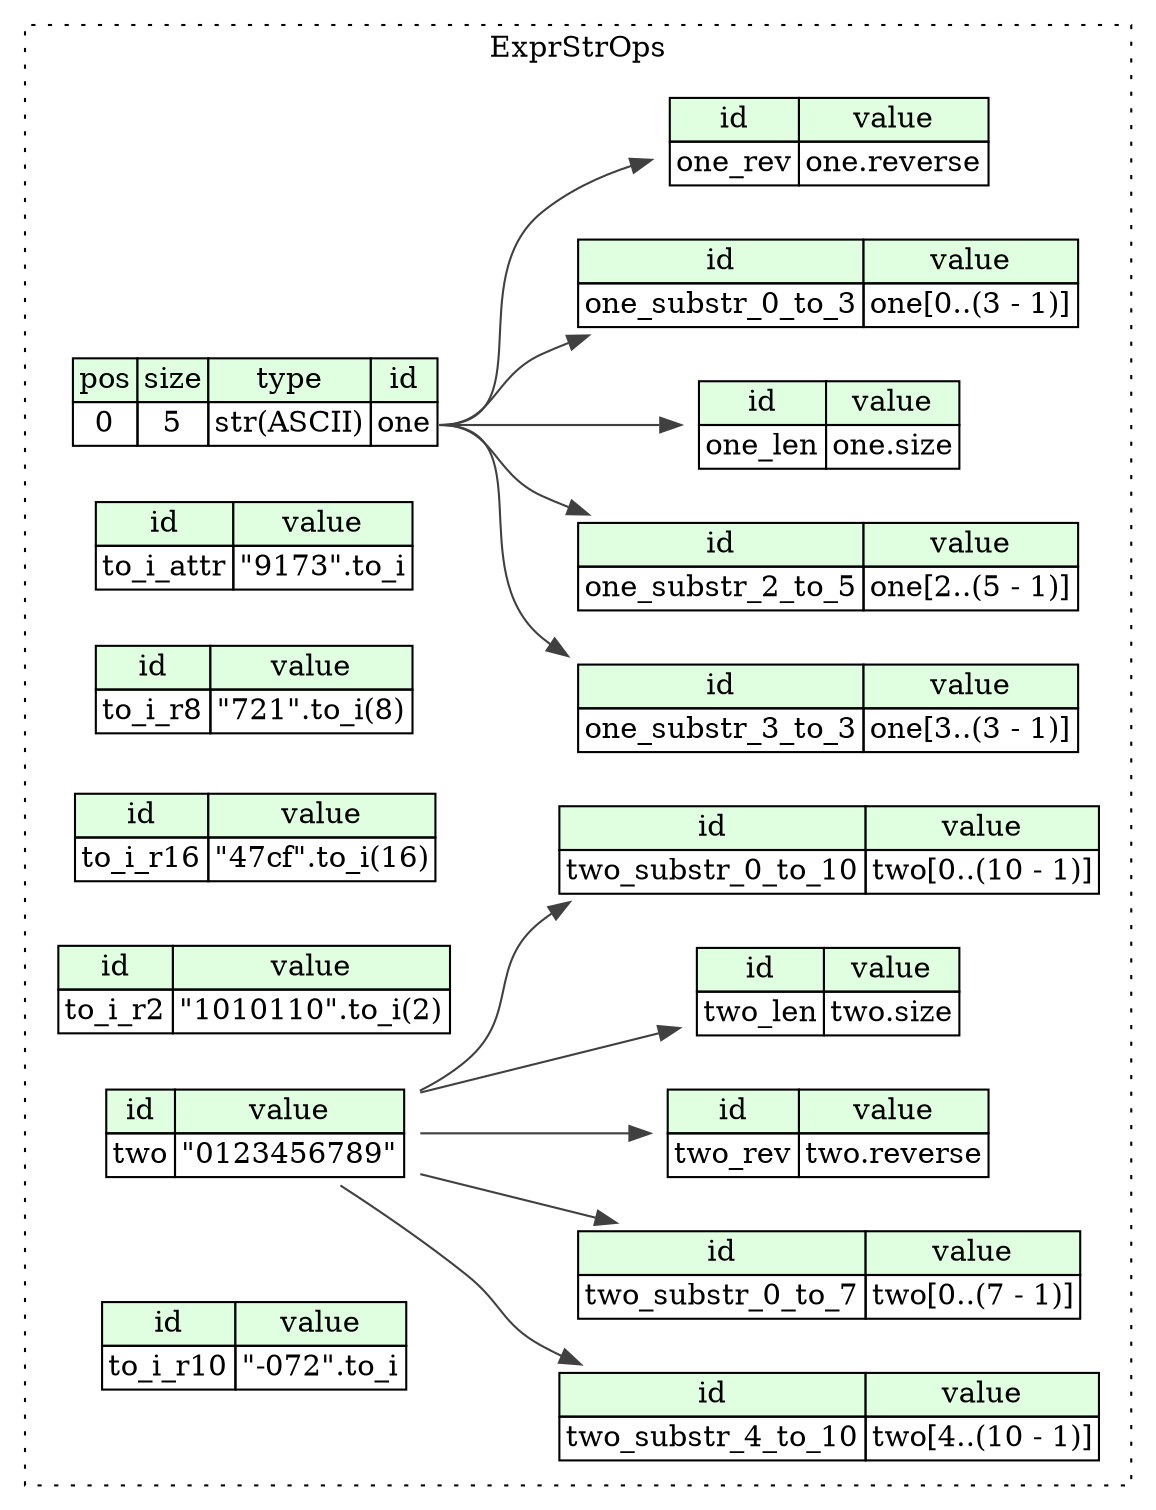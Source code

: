 digraph {
	rankdir=LR;
	node [shape=plaintext];
	subgraph cluster__expr_str_ops {
		label="ExprStrOps";
		graph[style=dotted];

		expr_str_ops__seq [label=<<TABLE BORDER="0" CELLBORDER="1" CELLSPACING="0">
			<TR><TD BGCOLOR="#E0FFE0">pos</TD><TD BGCOLOR="#E0FFE0">size</TD><TD BGCOLOR="#E0FFE0">type</TD><TD BGCOLOR="#E0FFE0">id</TD></TR>
			<TR><TD PORT="one_pos">0</TD><TD PORT="one_size">5</TD><TD>str(ASCII)</TD><TD PORT="one_type">one</TD></TR>
		</TABLE>>];
		expr_str_ops__inst__one_substr_3_to_3 [label=<<TABLE BORDER="0" CELLBORDER="1" CELLSPACING="0">
			<TR><TD BGCOLOR="#E0FFE0">id</TD><TD BGCOLOR="#E0FFE0">value</TD></TR>
			<TR><TD>one_substr_3_to_3</TD><TD>one[3..(3 - 1)]</TD></TR>
		</TABLE>>];
		expr_str_ops__inst__two_substr_4_to_10 [label=<<TABLE BORDER="0" CELLBORDER="1" CELLSPACING="0">
			<TR><TD BGCOLOR="#E0FFE0">id</TD><TD BGCOLOR="#E0FFE0">value</TD></TR>
			<TR><TD>two_substr_4_to_10</TD><TD>two[4..(10 - 1)]</TD></TR>
		</TABLE>>];
		expr_str_ops__inst__to_i_attr [label=<<TABLE BORDER="0" CELLBORDER="1" CELLSPACING="0">
			<TR><TD BGCOLOR="#E0FFE0">id</TD><TD BGCOLOR="#E0FFE0">value</TD></TR>
			<TR><TD>to_i_attr</TD><TD>&quot;9173&quot;.to_i</TD></TR>
		</TABLE>>];
		expr_str_ops__inst__two_substr_0_to_7 [label=<<TABLE BORDER="0" CELLBORDER="1" CELLSPACING="0">
			<TR><TD BGCOLOR="#E0FFE0">id</TD><TD BGCOLOR="#E0FFE0">value</TD></TR>
			<TR><TD>two_substr_0_to_7</TD><TD>two[0..(7 - 1)]</TD></TR>
		</TABLE>>];
		expr_str_ops__inst__one_substr_2_to_5 [label=<<TABLE BORDER="0" CELLBORDER="1" CELLSPACING="0">
			<TR><TD BGCOLOR="#E0FFE0">id</TD><TD BGCOLOR="#E0FFE0">value</TD></TR>
			<TR><TD>one_substr_2_to_5</TD><TD>one[2..(5 - 1)]</TD></TR>
		</TABLE>>];
		expr_str_ops__inst__two_rev [label=<<TABLE BORDER="0" CELLBORDER="1" CELLSPACING="0">
			<TR><TD BGCOLOR="#E0FFE0">id</TD><TD BGCOLOR="#E0FFE0">value</TD></TR>
			<TR><TD>two_rev</TD><TD>two.reverse</TD></TR>
		</TABLE>>];
		expr_str_ops__inst__two_len [label=<<TABLE BORDER="0" CELLBORDER="1" CELLSPACING="0">
			<TR><TD BGCOLOR="#E0FFE0">id</TD><TD BGCOLOR="#E0FFE0">value</TD></TR>
			<TR><TD>two_len</TD><TD>two.size</TD></TR>
		</TABLE>>];
		expr_str_ops__inst__one_len [label=<<TABLE BORDER="0" CELLBORDER="1" CELLSPACING="0">
			<TR><TD BGCOLOR="#E0FFE0">id</TD><TD BGCOLOR="#E0FFE0">value</TD></TR>
			<TR><TD>one_len</TD><TD>one.size</TD></TR>
		</TABLE>>];
		expr_str_ops__inst__to_i_r8 [label=<<TABLE BORDER="0" CELLBORDER="1" CELLSPACING="0">
			<TR><TD BGCOLOR="#E0FFE0">id</TD><TD BGCOLOR="#E0FFE0">value</TD></TR>
			<TR><TD>to_i_r8</TD><TD>&quot;721&quot;.to_i(8)</TD></TR>
		</TABLE>>];
		expr_str_ops__inst__to_i_r16 [label=<<TABLE BORDER="0" CELLBORDER="1" CELLSPACING="0">
			<TR><TD BGCOLOR="#E0FFE0">id</TD><TD BGCOLOR="#E0FFE0">value</TD></TR>
			<TR><TD>to_i_r16</TD><TD>&quot;47cf&quot;.to_i(16)</TD></TR>
		</TABLE>>];
		expr_str_ops__inst__to_i_r2 [label=<<TABLE BORDER="0" CELLBORDER="1" CELLSPACING="0">
			<TR><TD BGCOLOR="#E0FFE0">id</TD><TD BGCOLOR="#E0FFE0">value</TD></TR>
			<TR><TD>to_i_r2</TD><TD>&quot;1010110&quot;.to_i(2)</TD></TR>
		</TABLE>>];
		expr_str_ops__inst__two [label=<<TABLE BORDER="0" CELLBORDER="1" CELLSPACING="0">
			<TR><TD BGCOLOR="#E0FFE0">id</TD><TD BGCOLOR="#E0FFE0">value</TD></TR>
			<TR><TD>two</TD><TD>&quot;0123456789&quot;</TD></TR>
		</TABLE>>];
		expr_str_ops__inst__one_substr_0_to_3 [label=<<TABLE BORDER="0" CELLBORDER="1" CELLSPACING="0">
			<TR><TD BGCOLOR="#E0FFE0">id</TD><TD BGCOLOR="#E0FFE0">value</TD></TR>
			<TR><TD>one_substr_0_to_3</TD><TD>one[0..(3 - 1)]</TD></TR>
		</TABLE>>];
		expr_str_ops__inst__to_i_r10 [label=<<TABLE BORDER="0" CELLBORDER="1" CELLSPACING="0">
			<TR><TD BGCOLOR="#E0FFE0">id</TD><TD BGCOLOR="#E0FFE0">value</TD></TR>
			<TR><TD>to_i_r10</TD><TD>&quot;-072&quot;.to_i</TD></TR>
		</TABLE>>];
		expr_str_ops__inst__one_rev [label=<<TABLE BORDER="0" CELLBORDER="1" CELLSPACING="0">
			<TR><TD BGCOLOR="#E0FFE0">id</TD><TD BGCOLOR="#E0FFE0">value</TD></TR>
			<TR><TD>one_rev</TD><TD>one.reverse</TD></TR>
		</TABLE>>];
		expr_str_ops__inst__two_substr_0_to_10 [label=<<TABLE BORDER="0" CELLBORDER="1" CELLSPACING="0">
			<TR><TD BGCOLOR="#E0FFE0">id</TD><TD BGCOLOR="#E0FFE0">value</TD></TR>
			<TR><TD>two_substr_0_to_10</TD><TD>two[0..(10 - 1)]</TD></TR>
		</TABLE>>];
	}
	expr_str_ops__seq:one_type -> expr_str_ops__inst__one_substr_3_to_3 [color="#404040"];
	expr_str_ops__inst__two:two_type -> expr_str_ops__inst__two_substr_4_to_10 [color="#404040"];
	expr_str_ops__inst__two:two_type -> expr_str_ops__inst__two_substr_0_to_7 [color="#404040"];
	expr_str_ops__seq:one_type -> expr_str_ops__inst__one_substr_2_to_5 [color="#404040"];
	expr_str_ops__inst__two:two_type -> expr_str_ops__inst__two_rev [color="#404040"];
	expr_str_ops__inst__two:two_type -> expr_str_ops__inst__two_len [color="#404040"];
	expr_str_ops__seq:one_type -> expr_str_ops__inst__one_len [color="#404040"];
	expr_str_ops__seq:one_type -> expr_str_ops__inst__one_substr_0_to_3 [color="#404040"];
	expr_str_ops__seq:one_type -> expr_str_ops__inst__one_rev [color="#404040"];
	expr_str_ops__inst__two:two_type -> expr_str_ops__inst__two_substr_0_to_10 [color="#404040"];
}
